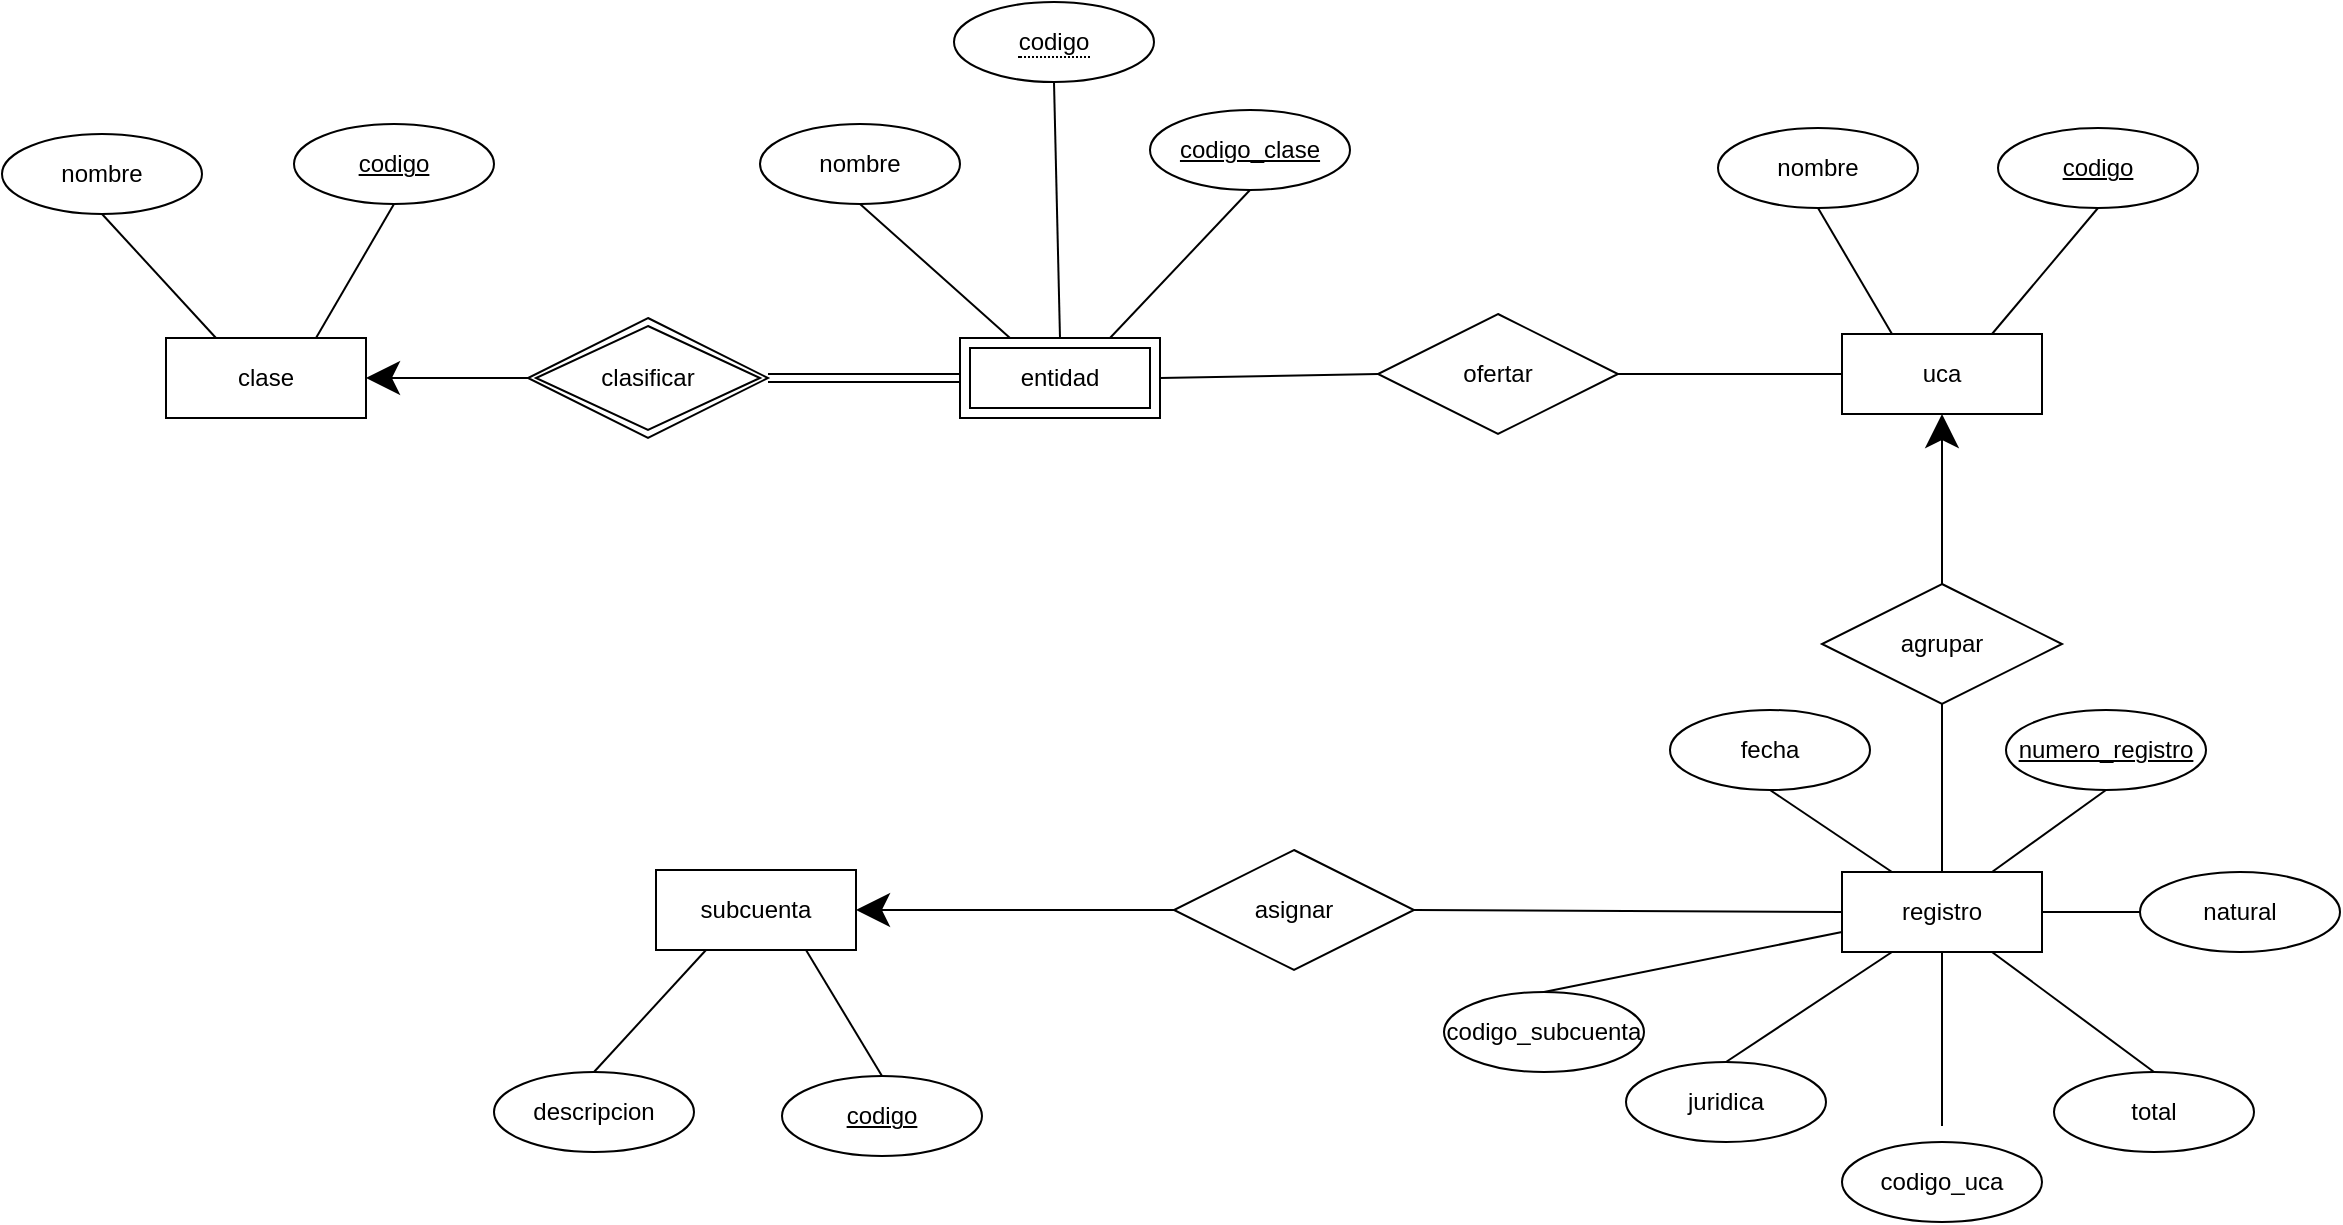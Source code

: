 <mxfile version="18.0.3" type="device"><diagram id="2pKyC4ZqbPFWdTWZYExn" name="Page-1"><mxGraphModel dx="1508" dy="920" grid="0" gridSize="10" guides="1" tooltips="1" connect="1" arrows="1" fold="1" page="0" pageScale="1" pageWidth="850" pageHeight="1100" math="0" shadow="0"><root><mxCell id="0"/><mxCell id="1" parent="0"/><mxCell id="VxRY-iry5fsnHz7nUoXa-1" value="clase" style="whiteSpace=wrap;html=1;align=center;hachureGap=4;" vertex="1" parent="1"><mxGeometry x="-231" y="22" width="100" height="40" as="geometry"/></mxCell><mxCell id="VxRY-iry5fsnHz7nUoXa-2" value="entidad" style="shape=ext;margin=3;double=1;whiteSpace=wrap;html=1;align=center;hachureGap=4;" vertex="1" parent="1"><mxGeometry x="166" y="22" width="100" height="40" as="geometry"/></mxCell><mxCell id="VxRY-iry5fsnHz7nUoXa-3" value="nombre" style="ellipse;whiteSpace=wrap;html=1;align=center;fontFamily=Helvetica;fontSize=12;fontColor=default;strokeColor=default;fillColor=default;hachureGap=4;" vertex="1" parent="1"><mxGeometry x="66" y="-85" width="100" height="40" as="geometry"/></mxCell><mxCell id="VxRY-iry5fsnHz7nUoXa-4" value="uca" style="whiteSpace=wrap;html=1;align=center;hachureGap=4;" vertex="1" parent="1"><mxGeometry x="607" y="20" width="100" height="40" as="geometry"/></mxCell><mxCell id="VxRY-iry5fsnHz7nUoXa-5" value="subcuenta" style="whiteSpace=wrap;html=1;align=center;hachureGap=4;" vertex="1" parent="1"><mxGeometry x="14" y="288" width="100" height="40" as="geometry"/></mxCell><mxCell id="VxRY-iry5fsnHz7nUoXa-6" value="registro" style="whiteSpace=wrap;html=1;align=center;hachureGap=4;" vertex="1" parent="1"><mxGeometry x="607" y="289" width="100" height="40" as="geometry"/></mxCell><mxCell id="VxRY-iry5fsnHz7nUoXa-7" value="nombre" style="ellipse;whiteSpace=wrap;html=1;align=center;hachureGap=4;" vertex="1" parent="1"><mxGeometry x="-313" y="-80" width="100" height="40" as="geometry"/></mxCell><mxCell id="VxRY-iry5fsnHz7nUoXa-8" value="codigo" style="ellipse;whiteSpace=wrap;html=1;align=center;fontStyle=4;hachureGap=4;" vertex="1" parent="1"><mxGeometry x="-167" y="-85" width="100" height="40" as="geometry"/></mxCell><mxCell id="VxRY-iry5fsnHz7nUoXa-10" value="codigo_clase" style="ellipse;whiteSpace=wrap;html=1;align=center;fontStyle=4;hachureGap=4;" vertex="1" parent="1"><mxGeometry x="261" y="-92" width="100" height="40" as="geometry"/></mxCell><mxCell id="VxRY-iry5fsnHz7nUoXa-15" value="codigo" style="ellipse;whiteSpace=wrap;html=1;align=center;fontStyle=4;hachureGap=4;" vertex="1" parent="1"><mxGeometry x="685" y="-83" width="100" height="40" as="geometry"/></mxCell><mxCell id="VxRY-iry5fsnHz7nUoXa-16" value="nombre" style="ellipse;whiteSpace=wrap;html=1;align=center;hachureGap=4;" vertex="1" parent="1"><mxGeometry x="545" y="-83" width="100" height="40" as="geometry"/></mxCell><mxCell id="VxRY-iry5fsnHz7nUoXa-17" value="codigo" style="ellipse;whiteSpace=wrap;html=1;align=center;fontStyle=4;hachureGap=4;" vertex="1" parent="1"><mxGeometry x="77" y="391" width="100" height="40" as="geometry"/></mxCell><mxCell id="VxRY-iry5fsnHz7nUoXa-18" value="descripcion" style="ellipse;whiteSpace=wrap;html=1;align=center;hachureGap=4;" vertex="1" parent="1"><mxGeometry x="-67" y="389" width="100" height="40" as="geometry"/></mxCell><mxCell id="VxRY-iry5fsnHz7nUoXa-19" value="numero_registro" style="ellipse;whiteSpace=wrap;html=1;align=center;fontStyle=4;hachureGap=4;" vertex="1" parent="1"><mxGeometry x="689" y="208" width="100" height="40" as="geometry"/></mxCell><mxCell id="VxRY-iry5fsnHz7nUoXa-21" value="juridica" style="ellipse;whiteSpace=wrap;html=1;align=center;hachureGap=4;" vertex="1" parent="1"><mxGeometry x="499" y="384" width="100" height="40" as="geometry"/></mxCell><mxCell id="VxRY-iry5fsnHz7nUoXa-22" value="fecha" style="ellipse;whiteSpace=wrap;html=1;align=center;hachureGap=4;" vertex="1" parent="1"><mxGeometry x="521" y="208" width="100" height="40" as="geometry"/></mxCell><mxCell id="VxRY-iry5fsnHz7nUoXa-23" value="total" style="ellipse;whiteSpace=wrap;html=1;align=center;hachureGap=4;" vertex="1" parent="1"><mxGeometry x="713" y="389" width="100" height="40" as="geometry"/></mxCell><mxCell id="VxRY-iry5fsnHz7nUoXa-24" value="natural" style="ellipse;whiteSpace=wrap;html=1;align=center;hachureGap=4;" vertex="1" parent="1"><mxGeometry x="756" y="289" width="100" height="40" as="geometry"/></mxCell><mxCell id="VxRY-iry5fsnHz7nUoXa-25" value="&lt;span style=&quot;border-bottom: 1px dotted&quot;&gt;codigo&lt;/span&gt;" style="ellipse;whiteSpace=wrap;html=1;align=center;hachureGap=4;" vertex="1" parent="1"><mxGeometry x="163" y="-146" width="100" height="40" as="geometry"/></mxCell><mxCell id="VxRY-iry5fsnHz7nUoXa-29" value="" style="endArrow=none;html=1;rounded=0;startSize=14;endSize=14;sourcePerimeterSpacing=8;targetPerimeterSpacing=8;curved=1;entryX=0.5;entryY=1;entryDx=0;entryDy=0;exitX=0.25;exitY=0;exitDx=0;exitDy=0;" edge="1" parent="1" source="VxRY-iry5fsnHz7nUoXa-1" target="VxRY-iry5fsnHz7nUoXa-7"><mxGeometry width="50" height="50" relative="1" as="geometry"><mxPoint x="-291" y="13" as="sourcePoint"/><mxPoint x="-241" y="-37" as="targetPoint"/></mxGeometry></mxCell><mxCell id="VxRY-iry5fsnHz7nUoXa-30" value="" style="endArrow=none;html=1;rounded=0;startSize=14;endSize=14;sourcePerimeterSpacing=8;targetPerimeterSpacing=8;curved=1;exitX=0.75;exitY=0;exitDx=0;exitDy=0;entryX=0.5;entryY=1;entryDx=0;entryDy=0;" edge="1" parent="1" source="VxRY-iry5fsnHz7nUoXa-1" target="VxRY-iry5fsnHz7nUoXa-8"><mxGeometry width="50" height="50" relative="1" as="geometry"><mxPoint x="-151" y="116" as="sourcePoint"/><mxPoint x="-101" y="66" as="targetPoint"/></mxGeometry></mxCell><mxCell id="VxRY-iry5fsnHz7nUoXa-32" value="" style="endArrow=none;html=1;rounded=0;startSize=14;endSize=14;sourcePerimeterSpacing=8;targetPerimeterSpacing=8;curved=1;entryX=0.5;entryY=1;entryDx=0;entryDy=0;exitX=0.25;exitY=0;exitDx=0;exitDy=0;" edge="1" parent="1" source="VxRY-iry5fsnHz7nUoXa-2" target="VxRY-iry5fsnHz7nUoXa-3"><mxGeometry width="50" height="50" relative="1" as="geometry"><mxPoint x="-12" y="55" as="sourcePoint"/><mxPoint x="38" y="5" as="targetPoint"/></mxGeometry></mxCell><mxCell id="VxRY-iry5fsnHz7nUoXa-33" value="" style="endArrow=none;html=1;rounded=0;startSize=14;endSize=14;sourcePerimeterSpacing=8;targetPerimeterSpacing=8;curved=1;entryX=0.5;entryY=1;entryDx=0;entryDy=0;exitX=0.5;exitY=0;exitDx=0;exitDy=0;" edge="1" parent="1" source="VxRY-iry5fsnHz7nUoXa-2" target="VxRY-iry5fsnHz7nUoXa-25"><mxGeometry width="50" height="50" relative="1" as="geometry"><mxPoint x="6" y="76" as="sourcePoint"/><mxPoint x="56" y="26" as="targetPoint"/></mxGeometry></mxCell><mxCell id="VxRY-iry5fsnHz7nUoXa-34" value="" style="endArrow=none;html=1;rounded=0;startSize=14;endSize=14;sourcePerimeterSpacing=8;targetPerimeterSpacing=8;curved=1;exitX=0.75;exitY=0;exitDx=0;exitDy=0;entryX=0.5;entryY=1;entryDx=0;entryDy=0;" edge="1" parent="1" source="VxRY-iry5fsnHz7nUoXa-2" target="VxRY-iry5fsnHz7nUoXa-10"><mxGeometry width="50" height="50" relative="1" as="geometry"><mxPoint x="360" y="65" as="sourcePoint"/><mxPoint x="410" y="15" as="targetPoint"/></mxGeometry></mxCell><mxCell id="VxRY-iry5fsnHz7nUoXa-38" value="" style="endArrow=none;html=1;rounded=0;startSize=14;endSize=14;sourcePerimeterSpacing=8;targetPerimeterSpacing=8;curved=1;entryX=0.25;entryY=0;entryDx=0;entryDy=0;exitX=0.5;exitY=1;exitDx=0;exitDy=0;" edge="1" parent="1" source="VxRY-iry5fsnHz7nUoXa-16" target="VxRY-iry5fsnHz7nUoXa-4"><mxGeometry width="50" height="50" relative="1" as="geometry"><mxPoint x="579" y="151" as="sourcePoint"/><mxPoint x="629" y="101" as="targetPoint"/></mxGeometry></mxCell><mxCell id="VxRY-iry5fsnHz7nUoXa-39" value="" style="endArrow=none;html=1;rounded=0;startSize=14;endSize=14;sourcePerimeterSpacing=8;targetPerimeterSpacing=8;curved=1;entryX=0.75;entryY=0;entryDx=0;entryDy=0;exitX=0.5;exitY=1;exitDx=0;exitDy=0;" edge="1" parent="1" source="VxRY-iry5fsnHz7nUoXa-15" target="VxRY-iry5fsnHz7nUoXa-4"><mxGeometry width="50" height="50" relative="1" as="geometry"><mxPoint x="682" y="152" as="sourcePoint"/><mxPoint x="732" y="102" as="targetPoint"/></mxGeometry></mxCell><mxCell id="VxRY-iry5fsnHz7nUoXa-40" value="" style="endArrow=none;html=1;rounded=0;startSize=14;endSize=14;sourcePerimeterSpacing=8;targetPerimeterSpacing=8;curved=1;entryX=0.25;entryY=1;entryDx=0;entryDy=0;exitX=0.5;exitY=0;exitDx=0;exitDy=0;" edge="1" parent="1" source="VxRY-iry5fsnHz7nUoXa-18" target="VxRY-iry5fsnHz7nUoXa-5"><mxGeometry width="50" height="50" relative="1" as="geometry"><mxPoint x="-292" y="423" as="sourcePoint"/><mxPoint x="-234" y="338" as="targetPoint"/></mxGeometry></mxCell><mxCell id="VxRY-iry5fsnHz7nUoXa-41" value="" style="endArrow=none;html=1;rounded=0;startSize=14;endSize=14;sourcePerimeterSpacing=8;targetPerimeterSpacing=8;curved=1;entryX=0.75;entryY=1;entryDx=0;entryDy=0;exitX=0.5;exitY=0;exitDx=0;exitDy=0;" edge="1" parent="1" source="VxRY-iry5fsnHz7nUoXa-17" target="VxRY-iry5fsnHz7nUoXa-5"><mxGeometry width="50" height="50" relative="1" as="geometry"><mxPoint x="-57" y="397" as="sourcePoint"/><mxPoint x="-7" y="347" as="targetPoint"/></mxGeometry></mxCell><mxCell id="VxRY-iry5fsnHz7nUoXa-42" value="" style="endArrow=none;html=1;rounded=0;startSize=14;endSize=14;sourcePerimeterSpacing=8;targetPerimeterSpacing=8;curved=1;entryX=0.25;entryY=1;entryDx=0;entryDy=0;exitX=0.5;exitY=0;exitDx=0;exitDy=0;" edge="1" parent="1" source="VxRY-iry5fsnHz7nUoXa-21" target="VxRY-iry5fsnHz7nUoXa-6"><mxGeometry width="50" height="50" relative="1" as="geometry"><mxPoint x="607" y="432" as="sourcePoint"/><mxPoint x="657" y="382" as="targetPoint"/></mxGeometry></mxCell><mxCell id="VxRY-iry5fsnHz7nUoXa-43" value="" style="endArrow=none;html=1;rounded=0;startSize=14;endSize=14;sourcePerimeterSpacing=8;targetPerimeterSpacing=8;curved=1;entryX=0.5;entryY=1;entryDx=0;entryDy=0;" edge="1" parent="1" source="VxRY-iry5fsnHz7nUoXa-65" target="VxRY-iry5fsnHz7nUoXa-6"><mxGeometry width="50" height="50" relative="1" as="geometry"><mxPoint x="652" y="433" as="sourcePoint"/><mxPoint x="701" y="402" as="targetPoint"/></mxGeometry></mxCell><mxCell id="VxRY-iry5fsnHz7nUoXa-44" value="" style="endArrow=none;html=1;rounded=0;startSize=14;endSize=14;sourcePerimeterSpacing=8;targetPerimeterSpacing=8;curved=1;entryX=0.75;entryY=1;entryDx=0;entryDy=0;exitX=0.5;exitY=0;exitDx=0;exitDy=0;" edge="1" parent="1" source="VxRY-iry5fsnHz7nUoXa-23" target="VxRY-iry5fsnHz7nUoXa-6"><mxGeometry width="50" height="50" relative="1" as="geometry"><mxPoint x="743" y="405" as="sourcePoint"/><mxPoint x="793" y="355" as="targetPoint"/></mxGeometry></mxCell><mxCell id="VxRY-iry5fsnHz7nUoXa-45" value="" style="endArrow=none;html=1;rounded=0;startSize=14;endSize=14;sourcePerimeterSpacing=8;targetPerimeterSpacing=8;curved=1;entryX=0.5;entryY=1;entryDx=0;entryDy=0;exitX=0.25;exitY=0;exitDx=0;exitDy=0;" edge="1" parent="1" source="VxRY-iry5fsnHz7nUoXa-6" target="VxRY-iry5fsnHz7nUoXa-22"><mxGeometry width="50" height="50" relative="1" as="geometry"><mxPoint x="422" y="371" as="sourcePoint"/><mxPoint x="472" y="321" as="targetPoint"/></mxGeometry></mxCell><mxCell id="VxRY-iry5fsnHz7nUoXa-46" value="" style="endArrow=none;html=1;rounded=0;startSize=14;endSize=14;sourcePerimeterSpacing=8;targetPerimeterSpacing=8;curved=1;entryX=0;entryY=0.5;entryDx=0;entryDy=0;exitX=1;exitY=0.5;exitDx=0;exitDy=0;" edge="1" parent="1" source="VxRY-iry5fsnHz7nUoXa-6" target="VxRY-iry5fsnHz7nUoXa-24"><mxGeometry width="50" height="50" relative="1" as="geometry"><mxPoint x="643" y="309" as="sourcePoint"/><mxPoint x="693" y="259" as="targetPoint"/></mxGeometry></mxCell><mxCell id="VxRY-iry5fsnHz7nUoXa-47" value="" style="endArrow=none;html=1;rounded=0;startSize=14;endSize=14;sourcePerimeterSpacing=8;targetPerimeterSpacing=8;curved=1;entryX=0.5;entryY=1;entryDx=0;entryDy=0;exitX=0.75;exitY=0;exitDx=0;exitDy=0;" edge="1" parent="1" source="VxRY-iry5fsnHz7nUoXa-6" target="VxRY-iry5fsnHz7nUoXa-19"><mxGeometry width="50" height="50" relative="1" as="geometry"><mxPoint x="729" y="378" as="sourcePoint"/><mxPoint x="779" y="328" as="targetPoint"/></mxGeometry></mxCell><mxCell id="VxRY-iry5fsnHz7nUoXa-48" value="asignar" style="shape=rhombus;perimeter=rhombusPerimeter;whiteSpace=wrap;html=1;align=center;hachureGap=4;" vertex="1" parent="1"><mxGeometry x="273" y="278" width="120" height="60" as="geometry"/></mxCell><mxCell id="VxRY-iry5fsnHz7nUoXa-49" value="agrupar" style="shape=rhombus;perimeter=rhombusPerimeter;whiteSpace=wrap;html=1;align=center;hachureGap=4;" vertex="1" parent="1"><mxGeometry x="597" y="145" width="120" height="60" as="geometry"/></mxCell><mxCell id="VxRY-iry5fsnHz7nUoXa-50" value="ofertar" style="shape=rhombus;perimeter=rhombusPerimeter;whiteSpace=wrap;html=1;align=center;hachureGap=4;" vertex="1" parent="1"><mxGeometry x="375" y="10" width="120" height="60" as="geometry"/></mxCell><mxCell id="VxRY-iry5fsnHz7nUoXa-51" value="clasificar" style="shape=rhombus;double=1;perimeter=rhombusPerimeter;whiteSpace=wrap;html=1;align=center;hachureGap=4;" vertex="1" parent="1"><mxGeometry x="-50" y="12" width="120" height="60" as="geometry"/></mxCell><mxCell id="VxRY-iry5fsnHz7nUoXa-52" value="" style="endArrow=classic;html=1;rounded=0;startSize=14;endSize=14;sourcePerimeterSpacing=8;targetPerimeterSpacing=8;curved=1;entryX=1;entryY=0.5;entryDx=0;entryDy=0;exitX=0;exitY=0.5;exitDx=0;exitDy=0;" edge="1" parent="1" source="VxRY-iry5fsnHz7nUoXa-48" target="VxRY-iry5fsnHz7nUoXa-5"><mxGeometry width="50" height="50" relative="1" as="geometry"><mxPoint x="90" y="391" as="sourcePoint"/><mxPoint x="140" y="341" as="targetPoint"/></mxGeometry></mxCell><mxCell id="VxRY-iry5fsnHz7nUoXa-53" value="" style="endArrow=none;html=1;rounded=0;startSize=14;endSize=14;sourcePerimeterSpacing=8;targetPerimeterSpacing=8;curved=1;entryX=0;entryY=0.5;entryDx=0;entryDy=0;exitX=1;exitY=0.5;exitDx=0;exitDy=0;" edge="1" parent="1" source="VxRY-iry5fsnHz7nUoXa-48" target="VxRY-iry5fsnHz7nUoXa-6"><mxGeometry width="50" height="50" relative="1" as="geometry"><mxPoint x="439" y="340" as="sourcePoint"/><mxPoint x="489" y="290" as="targetPoint"/></mxGeometry></mxCell><mxCell id="VxRY-iry5fsnHz7nUoXa-54" value="" style="endArrow=classic;html=1;rounded=0;startSize=14;endSize=14;sourcePerimeterSpacing=8;targetPerimeterSpacing=8;curved=1;entryX=0.5;entryY=1;entryDx=0;entryDy=0;exitX=0.5;exitY=0;exitDx=0;exitDy=0;" edge="1" parent="1" source="VxRY-iry5fsnHz7nUoXa-49" target="VxRY-iry5fsnHz7nUoXa-4"><mxGeometry width="50" height="50" relative="1" as="geometry"><mxPoint x="553" y="165" as="sourcePoint"/><mxPoint x="603" y="115" as="targetPoint"/></mxGeometry></mxCell><mxCell id="VxRY-iry5fsnHz7nUoXa-55" value="" style="endArrow=none;html=1;rounded=0;startSize=14;endSize=14;sourcePerimeterSpacing=8;targetPerimeterSpacing=8;curved=1;entryX=0.5;entryY=1;entryDx=0;entryDy=0;exitX=0.5;exitY=0;exitDx=0;exitDy=0;" edge="1" parent="1" source="VxRY-iry5fsnHz7nUoXa-6" target="VxRY-iry5fsnHz7nUoXa-49"><mxGeometry width="50" height="50" relative="1" as="geometry"><mxPoint x="502" y="198" as="sourcePoint"/><mxPoint x="552" y="148" as="targetPoint"/></mxGeometry></mxCell><mxCell id="VxRY-iry5fsnHz7nUoXa-56" value="" style="endArrow=none;html=1;rounded=0;startSize=14;endSize=14;sourcePerimeterSpacing=8;targetPerimeterSpacing=8;curved=1;entryX=0;entryY=0.5;entryDx=0;entryDy=0;exitX=1;exitY=0.5;exitDx=0;exitDy=0;" edge="1" parent="1" source="VxRY-iry5fsnHz7nUoXa-2" target="VxRY-iry5fsnHz7nUoXa-50"><mxGeometry width="50" height="50" relative="1" as="geometry"><mxPoint x="258" y="131" as="sourcePoint"/><mxPoint x="308" y="81" as="targetPoint"/></mxGeometry></mxCell><mxCell id="VxRY-iry5fsnHz7nUoXa-57" value="" style="endArrow=none;html=1;rounded=0;startSize=14;endSize=14;sourcePerimeterSpacing=8;targetPerimeterSpacing=8;curved=1;entryX=0;entryY=0.5;entryDx=0;entryDy=0;exitX=1;exitY=0.5;exitDx=0;exitDy=0;" edge="1" parent="1" source="VxRY-iry5fsnHz7nUoXa-50" target="VxRY-iry5fsnHz7nUoXa-4"><mxGeometry width="50" height="50" relative="1" as="geometry"><mxPoint x="504" y="128" as="sourcePoint"/><mxPoint x="554" y="78" as="targetPoint"/></mxGeometry></mxCell><mxCell id="VxRY-iry5fsnHz7nUoXa-58" value="" style="endArrow=classic;html=1;rounded=0;startSize=14;endSize=14;sourcePerimeterSpacing=8;targetPerimeterSpacing=8;curved=1;entryX=1;entryY=0.5;entryDx=0;entryDy=0;exitX=0;exitY=0.5;exitDx=0;exitDy=0;" edge="1" parent="1" source="VxRY-iry5fsnHz7nUoXa-51" target="VxRY-iry5fsnHz7nUoXa-1"><mxGeometry width="50" height="50" relative="1" as="geometry"><mxPoint x="-92" y="128" as="sourcePoint"/><mxPoint x="-42" y="78" as="targetPoint"/></mxGeometry></mxCell><mxCell id="VxRY-iry5fsnHz7nUoXa-59" value="" style="shape=link;html=1;rounded=0;endArrow=open;startSize=14;endSize=14;sourcePerimeterSpacing=8;targetPerimeterSpacing=8;curved=1;exitX=1;exitY=0.5;exitDx=0;exitDy=0;entryX=0;entryY=0.5;entryDx=0;entryDy=0;" edge="1" parent="1" source="VxRY-iry5fsnHz7nUoXa-51" target="VxRY-iry5fsnHz7nUoXa-2"><mxGeometry relative="1" as="geometry"><mxPoint x="35" y="111" as="sourcePoint"/><mxPoint x="195" y="111" as="targetPoint"/></mxGeometry></mxCell><mxCell id="VxRY-iry5fsnHz7nUoXa-63" value="" style="endArrow=none;html=1;rounded=0;startSize=14;endSize=14;sourcePerimeterSpacing=8;targetPerimeterSpacing=8;curved=1;entryX=0;entryY=0.75;entryDx=0;entryDy=0;exitX=0.5;exitY=0;exitDx=0;exitDy=0;" edge="1" parent="1" source="VxRY-iry5fsnHz7nUoXa-64" target="VxRY-iry5fsnHz7nUoXa-6"><mxGeometry width="50" height="50" relative="1" as="geometry"><mxPoint x="497.355" y="343.858" as="sourcePoint"/><mxPoint x="398" y="413" as="targetPoint"/></mxGeometry></mxCell><mxCell id="VxRY-iry5fsnHz7nUoXa-64" value="codigo_subcuenta" style="ellipse;whiteSpace=wrap;html=1;align=center;hachureGap=4;" vertex="1" parent="1"><mxGeometry x="408" y="349" width="100" height="40" as="geometry"/></mxCell><mxCell id="VxRY-iry5fsnHz7nUoXa-65" value="codigo_uca" style="ellipse;whiteSpace=wrap;html=1;align=center;hachureGap=4;" vertex="1" parent="1"><mxGeometry x="607" y="424" width="100" height="40" as="geometry"/></mxCell></root></mxGraphModel></diagram></mxfile>